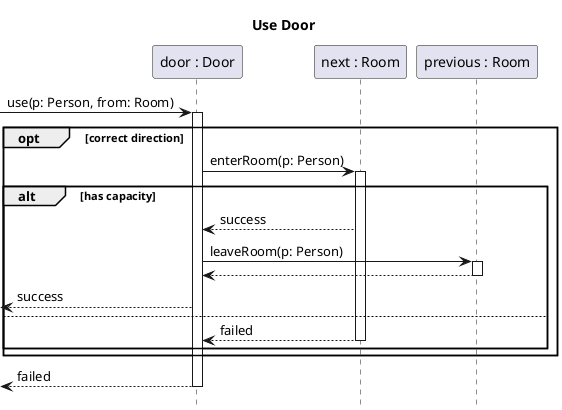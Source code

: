 @startuml door
title Use Door
hide footbox
participant "door : Door" as door
participant "next : Room" as next
participant "previous : Room" as prev

[-> door ++: use(p: Person, from: Room) 
opt correct direction
	door -> next ++: enterRoom(p: Person)
	alt has capacity
		next --> door: success
		door -> prev ++: leaveRoom(p: Person)
		prev --> door --
		[<-- door : success
	else
		next --> door --: failed
	end
end
[<-- door --: failed

@enduml
